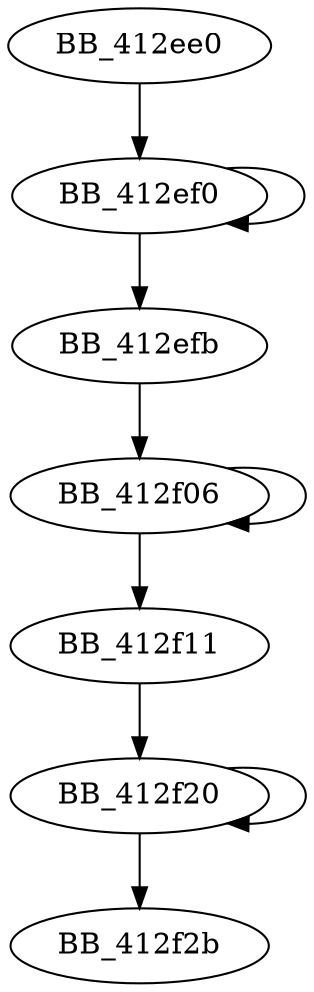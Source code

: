 DiGraph sub_412EE0{
BB_412ee0->BB_412ef0
BB_412ef0->BB_412ef0
BB_412ef0->BB_412efb
BB_412efb->BB_412f06
BB_412f06->BB_412f06
BB_412f06->BB_412f11
BB_412f11->BB_412f20
BB_412f20->BB_412f20
BB_412f20->BB_412f2b
}
